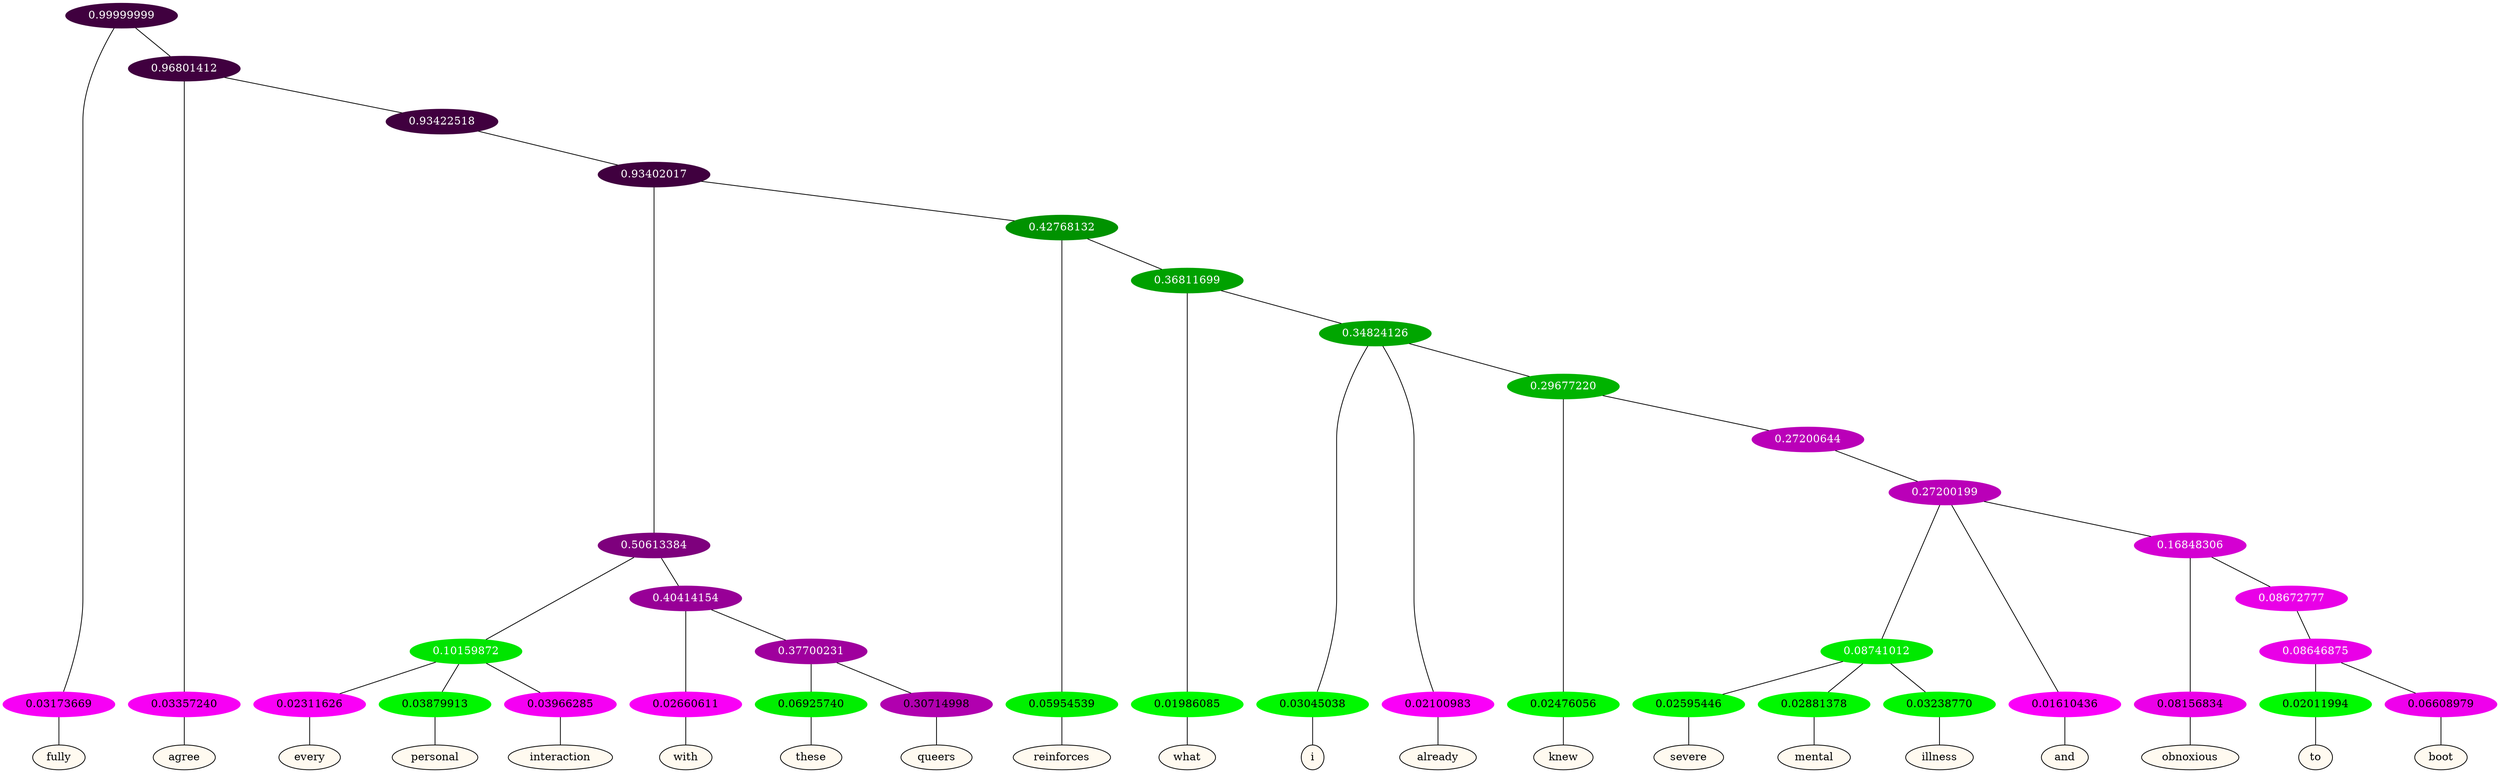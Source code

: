 graph {
	node [format=png height=0.15 nodesep=0.001 ordering=out overlap=prism overlap_scaling=0.01 ranksep=0.001 ratio=0.2 style=filled width=0.15]
	{
		rank=same
		a_w_1 [label=fully color=black fillcolor=floralwhite style="filled,solid"]
		a_w_3 [label=agree color=black fillcolor=floralwhite style="filled,solid"]
		a_w_12 [label=every color=black fillcolor=floralwhite style="filled,solid"]
		a_w_13 [label=personal color=black fillcolor=floralwhite style="filled,solid"]
		a_w_14 [label=interaction color=black fillcolor=floralwhite style="filled,solid"]
		a_w_15 [label=with color=black fillcolor=floralwhite style="filled,solid"]
		a_w_19 [label=these color=black fillcolor=floralwhite style="filled,solid"]
		a_w_20 [label=queers color=black fillcolor=floralwhite style="filled,solid"]
		a_w_10 [label=reinforces color=black fillcolor=floralwhite style="filled,solid"]
		a_w_17 [label=what color=black fillcolor=floralwhite style="filled,solid"]
		a_w_21 [label=i color=black fillcolor=floralwhite style="filled,solid"]
		a_w_22 [label=already color=black fillcolor=floralwhite style="filled,solid"]
		a_w_24 [label=knew color=black fillcolor=floralwhite style="filled,solid"]
		a_w_30 [label=severe color=black fillcolor=floralwhite style="filled,solid"]
		a_w_31 [label=mental color=black fillcolor=floralwhite style="filled,solid"]
		a_w_32 [label=illness color=black fillcolor=floralwhite style="filled,solid"]
		a_w_28 [label=and color=black fillcolor=floralwhite style="filled,solid"]
		a_w_33 [label=obnoxious color=black fillcolor=floralwhite style="filled,solid"]
		a_w_36 [label=to color=black fillcolor=floralwhite style="filled,solid"]
		a_w_37 [label=boot color=black fillcolor=floralwhite style="filled,solid"]
	}
	a_n_1 -- a_w_1
	a_n_3 -- a_w_3
	a_n_12 -- a_w_12
	a_n_13 -- a_w_13
	a_n_14 -- a_w_14
	a_n_15 -- a_w_15
	a_n_19 -- a_w_19
	a_n_20 -- a_w_20
	a_n_10 -- a_w_10
	a_n_17 -- a_w_17
	a_n_21 -- a_w_21
	a_n_22 -- a_w_22
	a_n_24 -- a_w_24
	a_n_30 -- a_w_30
	a_n_31 -- a_w_31
	a_n_32 -- a_w_32
	a_n_28 -- a_w_28
	a_n_33 -- a_w_33
	a_n_36 -- a_w_36
	a_n_37 -- a_w_37
	{
		rank=same
		a_n_1 [label=0.03173669 color="0.835 1.000 0.968" fontcolor=black]
		a_n_3 [label=0.03357240 color="0.835 1.000 0.966" fontcolor=black]
		a_n_12 [label=0.02311626 color="0.835 1.000 0.977" fontcolor=black]
		a_n_13 [label=0.03879913 color="0.334 1.000 0.961" fontcolor=black]
		a_n_14 [label=0.03966285 color="0.835 1.000 0.960" fontcolor=black]
		a_n_15 [label=0.02660611 color="0.835 1.000 0.973" fontcolor=black]
		a_n_19 [label=0.06925740 color="0.334 1.000 0.931" fontcolor=black]
		a_n_20 [label=0.30714998 color="0.835 1.000 0.693" fontcolor=black]
		a_n_10 [label=0.05954539 color="0.334 1.000 0.940" fontcolor=black]
		a_n_17 [label=0.01986085 color="0.334 1.000 0.980" fontcolor=black]
		a_n_21 [label=0.03045038 color="0.334 1.000 0.970" fontcolor=black]
		a_n_22 [label=0.02100983 color="0.835 1.000 0.979" fontcolor=black]
		a_n_24 [label=0.02476056 color="0.334 1.000 0.975" fontcolor=black]
		a_n_30 [label=0.02595446 color="0.334 1.000 0.974" fontcolor=black]
		a_n_31 [label=0.02881378 color="0.334 1.000 0.971" fontcolor=black]
		a_n_32 [label=0.03238770 color="0.334 1.000 0.968" fontcolor=black]
		a_n_28 [label=0.01610436 color="0.835 1.000 0.984" fontcolor=black]
		a_n_33 [label=0.08156834 color="0.835 1.000 0.918" fontcolor=black]
		a_n_36 [label=0.02011994 color="0.334 1.000 0.980" fontcolor=black]
		a_n_37 [label=0.06608979 color="0.835 1.000 0.934" fontcolor=black]
	}
	a_n_0 [label=0.99999999 color="0.835 1.000 0.250" fontcolor=grey99]
	a_n_0 -- a_n_1
	a_n_2 [label=0.96801412 color="0.835 1.000 0.250" fontcolor=grey99]
	a_n_0 -- a_n_2
	a_n_2 -- a_n_3
	a_n_4 [label=0.93422518 color="0.835 1.000 0.250" fontcolor=grey99]
	a_n_2 -- a_n_4
	a_n_5 [label=0.93402017 color="0.835 1.000 0.250" fontcolor=grey99]
	a_n_4 -- a_n_5
	a_n_6 [label=0.50613384 color="0.835 1.000 0.494" fontcolor=grey99]
	a_n_5 -- a_n_6
	a_n_7 [label=0.42768132 color="0.334 1.000 0.572" fontcolor=grey99]
	a_n_5 -- a_n_7
	a_n_8 [label=0.10159872 color="0.334 1.000 0.898" fontcolor=grey99]
	a_n_6 -- a_n_8
	a_n_9 [label=0.40414154 color="0.835 1.000 0.596" fontcolor=grey99]
	a_n_6 -- a_n_9
	a_n_7 -- a_n_10
	a_n_11 [label=0.36811699 color="0.334 1.000 0.632" fontcolor=grey99]
	a_n_7 -- a_n_11
	a_n_8 -- a_n_12
	a_n_8 -- a_n_13
	a_n_8 -- a_n_14
	a_n_9 -- a_n_15
	a_n_16 [label=0.37700231 color="0.835 1.000 0.623" fontcolor=grey99]
	a_n_9 -- a_n_16
	a_n_11 -- a_n_17
	a_n_18 [label=0.34824126 color="0.334 1.000 0.652" fontcolor=grey99]
	a_n_11 -- a_n_18
	a_n_16 -- a_n_19
	a_n_16 -- a_n_20
	a_n_18 -- a_n_21
	a_n_18 -- a_n_22
	a_n_23 [label=0.29677220 color="0.334 1.000 0.703" fontcolor=grey99]
	a_n_18 -- a_n_23
	a_n_23 -- a_n_24
	a_n_25 [label=0.27200644 color="0.835 1.000 0.728" fontcolor=grey99]
	a_n_23 -- a_n_25
	a_n_26 [label=0.27200199 color="0.835 1.000 0.728" fontcolor=grey99]
	a_n_25 -- a_n_26
	a_n_27 [label=0.08741012 color="0.334 1.000 0.913" fontcolor=grey99]
	a_n_26 -- a_n_27
	a_n_26 -- a_n_28
	a_n_29 [label=0.16848306 color="0.835 1.000 0.832" fontcolor=grey99]
	a_n_26 -- a_n_29
	a_n_27 -- a_n_30
	a_n_27 -- a_n_31
	a_n_27 -- a_n_32
	a_n_29 -- a_n_33
	a_n_34 [label=0.08672777 color="0.835 1.000 0.913" fontcolor=grey99]
	a_n_29 -- a_n_34
	a_n_35 [label=0.08646875 color="0.835 1.000 0.914" fontcolor=grey99]
	a_n_34 -- a_n_35
	a_n_35 -- a_n_36
	a_n_35 -- a_n_37
}
